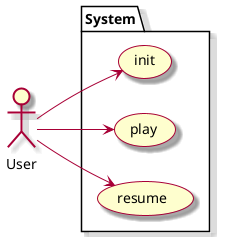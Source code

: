 @startuml usecase_diagram

'configurations
skin rose
left to right direction

'elements

actor User
package System {
    usecase init
    usecase play
    usecase resume
}

'relations

User --> init
User --> play
User --> resume

@enduml